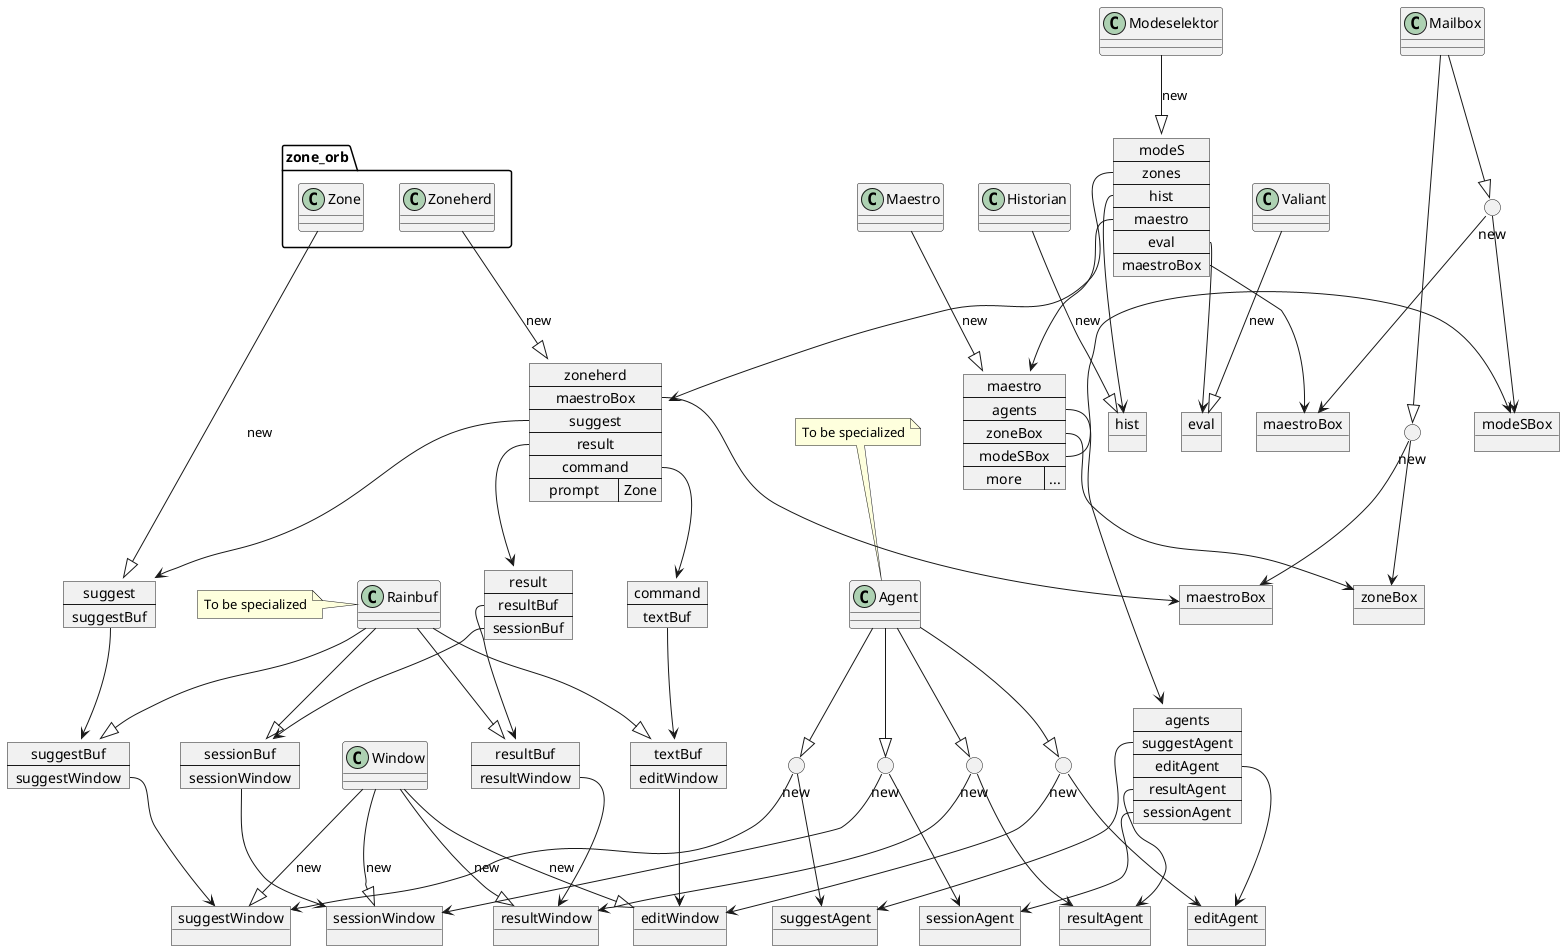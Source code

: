 
@startuml
class Modeselektor
class Historian
package zone_orb <<Folder>> {
   class Zoneherd
   class Zone
}
class Valiant
class Maestro
class Agent
note top: To be specialized
class Window
class Mailbox

class Rainbuf
note left: To be specialized


object hist

object eval


object suggestWindow
object editWindow
object resultWindow
object sessionWindow

map suggestBuf {
   suggestWindow *--> suggestWindow
}

map textBuf {
   editWindow *--> editWindow
}

map resultBuf {
   resultWindow *--> resultWindow
}

map sessionBuf {
   sessionWindow *--> sessionWindow
}

map suggest {
   suggestBuf *--> suggestBuf
}


map result {
   resultBuf *--> resultBuf
   sessionBuf *--> sessionBuf
}

map command {
   textBuf *--> textBuf
}

object zoneBox
object maestroBox
object "maestroBox" as modeS_maestroBox
object modeSBox

map zoneherd {
    maestroBox *--> maestroBox
    suggest *--> suggest
    result  *--> result
    command *--> command
    prompt   => Zone
}

object suggestAgent
object editAgent
object resultAgent
object sessionAgent

map agents {
   suggestAgent *--> suggestAgent
   editAgent *--> editAgent
   resultAgent *--> resultAgent
   sessionAgent *--> sessionAgent
}

map maestro {
   agents *--> agents
   zoneBox *--> zoneBox
   modeSBox *-> modeSBox
   more => ...
}

map modeS {
   zones *--> zoneherd
   hist  *--> hist
   maestro *--> maestro
   eval    *--> eval
   maestroBox *-> modeS_maestroBox
}

circle "new" as newSuggestAgent
circle "new" as newEditAgent
circle "new" as newResultAgent
circle "new" as newSessionAgent

circle "new" as newZoneMailbox
circle "new" as newModeSMailbox

Modeselektor --|> modeS : new
Zoneherd --|> zoneherd : new
Zone --|> suggest : new
Historian --|> hist : new
Valiant --|> eval : new
Maestro --|> maestro : new

Agent --|> newSuggestAgent
Agent --|> newEditAgent
Agent --|> newResultAgent
Agent --|> newSessionAgent
Window --|> suggestWindow : new
Window --|> editWindow : new
Window --|> resultWindow : new
Window --|> sessionWindow : new
newSuggestAgent --> suggestAgent
newSuggestAgent --> suggestWindow
newEditAgent --> editAgent
newEditAgent --> editWindow
newResultAgent --> resultAgent
newResultAgent --> resultWindow
newSessionAgent --> sessionAgent
newSessionAgent --> sessionWindow

Rainbuf --|> suggestBuf
Rainbuf --|> resultBuf
Rainbuf --|> textBuf
Rainbuf --|> sessionBuf

Mailbox --|> newZoneMailbox
newZoneMailbox --> zoneBox
newZoneMailbox --> maestroBox
Mailbox --|> newModeSMailbox
newModeSMailbox --> modeSBox
newModeSMailbox --> modeS_maestroBox







@enduml
